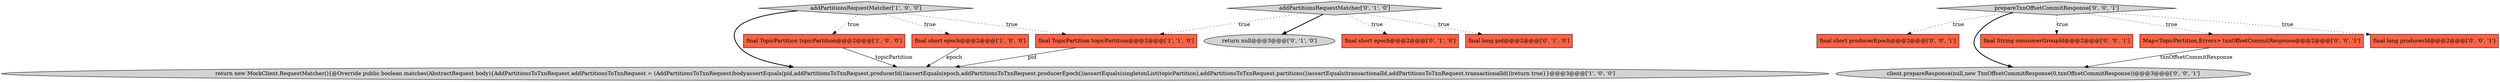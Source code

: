 digraph {
5 [style = filled, label = "return null@@@3@@@['0', '1', '0']", fillcolor = lightgray, shape = ellipse image = "AAA0AAABBB2BBB"];
0 [style = filled, label = "final short epoch@@@2@@@['1', '0', '0']", fillcolor = tomato, shape = box image = "AAA0AAABBB1BBB"];
4 [style = filled, label = "final TopicPartition topicPartition@@@2@@@['1', '1', '0']", fillcolor = tomato, shape = box image = "AAA0AAABBB1BBB"];
6 [style = filled, label = "final short epoch@@@2@@@['0', '1', '0']", fillcolor = tomato, shape = box image = "AAA0AAABBB2BBB"];
10 [style = filled, label = "final short producerEpoch@@@2@@@['0', '0', '1']", fillcolor = tomato, shape = box image = "AAA0AAABBB3BBB"];
8 [style = filled, label = "final long pid@@@2@@@['0', '1', '0']", fillcolor = tomato, shape = box image = "AAA0AAABBB2BBB"];
12 [style = filled, label = "client.prepareResponse(null,new TxnOffsetCommitResponse(0,txnOffsetCommitResponse))@@@3@@@['0', '0', '1']", fillcolor = lightgray, shape = ellipse image = "AAA0AAABBB3BBB"];
2 [style = filled, label = "addPartitionsRequestMatcher['1', '0', '0']", fillcolor = lightgray, shape = diamond image = "AAA0AAABBB1BBB"];
14 [style = filled, label = "final String consumerGroupId@@@2@@@['0', '0', '1']", fillcolor = tomato, shape = box image = "AAA0AAABBB3BBB"];
11 [style = filled, label = "Map<TopicPartition,Errors> txnOffsetCommitResponse@@@2@@@['0', '0', '1']", fillcolor = tomato, shape = box image = "AAA0AAABBB3BBB"];
13 [style = filled, label = "prepareTxnOffsetCommitResponse['0', '0', '1']", fillcolor = lightgray, shape = diamond image = "AAA0AAABBB3BBB"];
3 [style = filled, label = "return new MockClient.RequestMatcher(){@Override public boolean matches(AbstractRequest body){AddPartitionsToTxnRequest addPartitionsToTxnRequest = (AddPartitionsToTxnRequest)bodyassertEquals(pid,addPartitionsToTxnRequest.producerId())assertEquals(epoch,addPartitionsToTxnRequest.producerEpoch())assertEquals(singletonList(topicPartition),addPartitionsToTxnRequest.partitions())assertEquals(transactionalId,addPartitionsToTxnRequest.transactionalId())return true}}@@@3@@@['1', '0', '0']", fillcolor = lightgray, shape = ellipse image = "AAA0AAABBB1BBB"];
9 [style = filled, label = "final long producerId@@@2@@@['0', '0', '1']", fillcolor = tomato, shape = box image = "AAA0AAABBB3BBB"];
1 [style = filled, label = "final TopicPartition topicPartition@@@2@@@['1', '0', '0']", fillcolor = tomato, shape = box image = "AAA0AAABBB1BBB"];
7 [style = filled, label = "addPartitionsRequestMatcher['0', '1', '0']", fillcolor = lightgray, shape = diamond image = "AAA0AAABBB2BBB"];
7->5 [style = bold, label=""];
4->3 [style = solid, label="pid"];
2->1 [style = dotted, label="true"];
13->11 [style = dotted, label="true"];
13->12 [style = bold, label=""];
2->0 [style = dotted, label="true"];
7->4 [style = dotted, label="true"];
13->10 [style = dotted, label="true"];
11->12 [style = solid, label="txnOffsetCommitResponse"];
2->4 [style = dotted, label="true"];
0->3 [style = solid, label="epoch"];
1->3 [style = solid, label="topicPartition"];
13->9 [style = dotted, label="true"];
13->14 [style = dotted, label="true"];
2->3 [style = bold, label=""];
7->8 [style = dotted, label="true"];
7->6 [style = dotted, label="true"];
}
